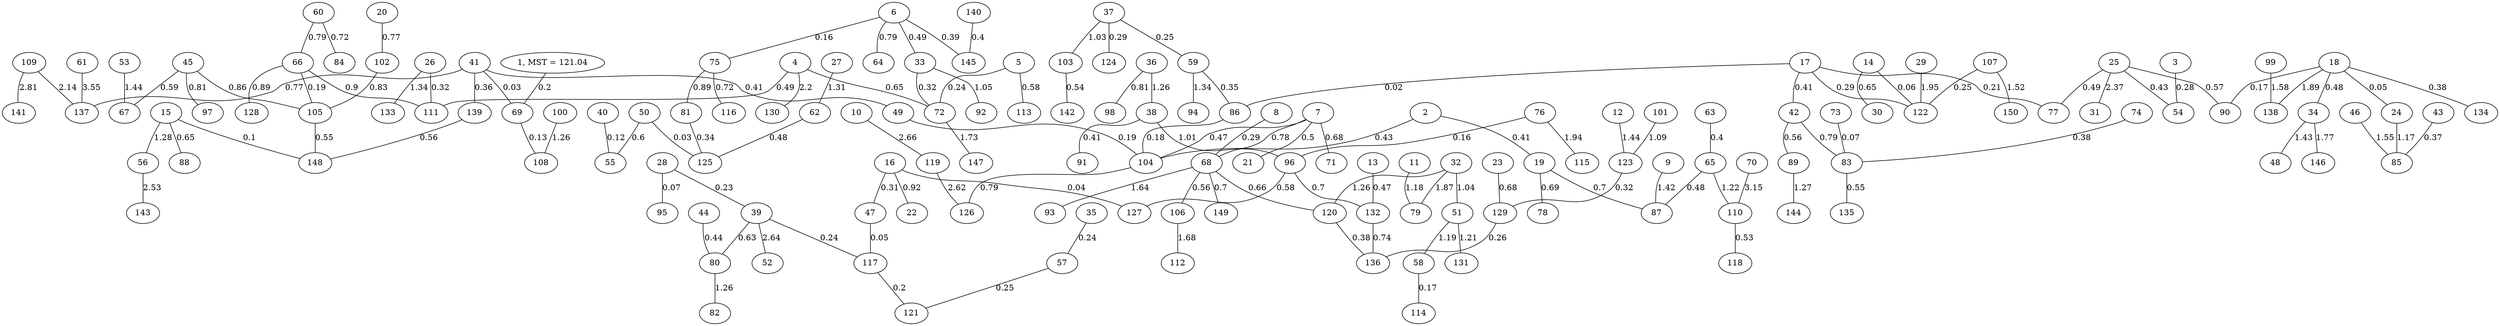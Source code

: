 graph KruskalI_Gilbert{
61--137 [label=3.55]
70--110 [label=3.15]
109--141 [label=2.81]
10--119 [label=2.66]
39--52 [label=2.64]
119--126 [label=2.62]
56--143 [label=2.53]
25--31 [label=2.37]
4--130 [label=2.2]
109--137 [label=2.14]
29--122 [label=1.95]
76--115 [label=1.94]
18--138 [label=1.89]
32--79 [label=1.87]
34--146 [label=1.77]
72--147 [label=1.73]
106--112 [label=1.68]
68--93 [label=1.64]
99--138 [label=1.58]
46--85 [label=1.55]
107--150 [label=1.52]
53--67 [label=1.44]
12--123 [label=1.44]
34--48 [label=1.43]
9--87 [label=1.42]
59--94 [label=1.34]
26--133 [label=1.34]
27--62 [label=1.31]
15--56 [label=1.28]
89--144 [label=1.27]
100--108 [label=1.26]
80--82 [label=1.26]
36--38 [label=1.26]
32--120 [label=1.26]
65--110 [label=1.22]
51--131 [label=1.21]
51--58 [label=1.19]
11--79 [label=1.18]
24--85 [label=1.17]
101--123 [label=1.09]
33--92 [label=1.05]
32--51 [label=1.04]
37--103 [label=1.03]
38--96 [label=1.01]
16--22 [label=0.92]
66--111 [label=0.9]
75--81 [label=0.89]
66--128 [label=0.89]
45--105 [label=0.86]
102--105 [label=0.83]
45--97 [label=0.81]
36--98 [label=0.81]
104--126 [label=0.79]
60--66 [label=0.79]
42--83 [label=0.79]
6--64 [label=0.79]
7--68 [label=0.78]
41--137 [label=0.77]
20--102 [label=0.77]
132--136 [label=0.74]
75--116 [label=0.72]
60--84 [label=0.72]
96--132 [label=0.7]
68--149 [label=0.7]
19--87 [label=0.7]
19--78 [label=0.69]
23--129 [label=0.68]
7--71 [label=0.68]
68--120 [label=0.66]
15--88 [label=0.65]
14--30 [label=0.65]
4--72 [label=0.65]
39--80 [label=0.63]
50--55 [label=0.6]
45--67 [label=0.59]
96--127 [label=0.58]
5--113 [label=0.58]
25--90 [label=0.57]
139--148 [label=0.56]
68--106 [label=0.56]
42--89 [label=0.56]
105--148 [label=0.55]
83--135 [label=0.55]
103--142 [label=0.54]
110--118 [label=0.53]
7--21 [label=0.5]
25--77 [label=0.49]
6--33 [label=0.49]
4--111 [label=0.49]
65--87 [label=0.48]
62--125 [label=0.48]
18--34 [label=0.48]
13--132 [label=0.47]
7--104 [label=0.47]
44--80 [label=0.44]
25--54 [label=0.43]
2--104 [label=0.43]
41--49 [label=0.41]
38--91 [label=0.41]
17--42 [label=0.41]
2--19 [label=0.41]
140--145 [label=0.4]
63--65 [label=0.4]
6--145 [label=0.39]
120--136 [label=0.38]
74--83 [label=0.38]
18--134 [label=0.38]
43--85 [label=0.37]
41--139 [label=0.36]
59--86 [label=0.35]
81--125 [label=0.34]
123--129 [label=0.32]
33--72 [label=0.32]
26--111 [label=0.32]
16--47 [label=0.31]
37--124 [label=0.29]
17--122 [label=0.29]
8--68 [label=0.29]
3--54 [label=0.28]
129--136 [label=0.26]
107--122 [label=0.25]
57--121 [label=0.25]
37--59 [label=0.25]
39--117 [label=0.24]
35--57 [label=0.24]
5--72 [label=0.24]
28--39 [label=0.23]
17--77 [label=0.21]
117--121 [label=0.2]
1--69 [label=0.2]
66--105 [label=0.19]
49--104 [label=0.19]
86--104 [label=0.18]
58--114 [label=0.17]
18--90 [label=0.17]
76--96 [label=0.16]
6--75 [label=0.16]
69--108 [label=0.13]
40--55 [label=0.12]
15--148 [label=0.1]
73--83 [label=0.07]
28--95 [label=0.07]
14--122 [label=0.06]
47--117 [label=0.05]
18--24 [label=0.05]
16--127 [label=0.04]
50--125 [label=0.03]
41--69 [label=0.03]
17--86 [label=0.02]
1 [label="1, MST = 121.04"]
}
